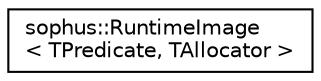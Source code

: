 digraph "Graphical Class Hierarchy"
{
 // LATEX_PDF_SIZE
  edge [fontname="Helvetica",fontsize="10",labelfontname="Helvetica",labelfontsize="10"];
  node [fontname="Helvetica",fontsize="10",shape=record];
  rankdir="LR";
  Node0 [label="sophus::RuntimeImage\l\< TPredicate, TAllocator \>",height=0.2,width=0.4,color="black", fillcolor="white", style="filled",URL="$classsophus_1_1_runtime_image.html",tooltip="Type-erased image with shared ownership, and read-only access to pixels. Type is nullable."];
}
